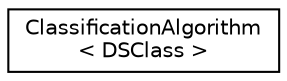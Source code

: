 digraph "Graphical Class Hierarchy"
{
  edge [fontname="Helvetica",fontsize="10",labelfontname="Helvetica",labelfontsize="10"];
  node [fontname="Helvetica",fontsize="10",shape=record];
  rankdir="LR";
  Node0 [label="ClassificationAlgorithm\l\< DSClass \>",height=0.2,width=0.4,color="black", fillcolor="white", style="filled",URL="$classClassificationAlgorithm.html"];
}
